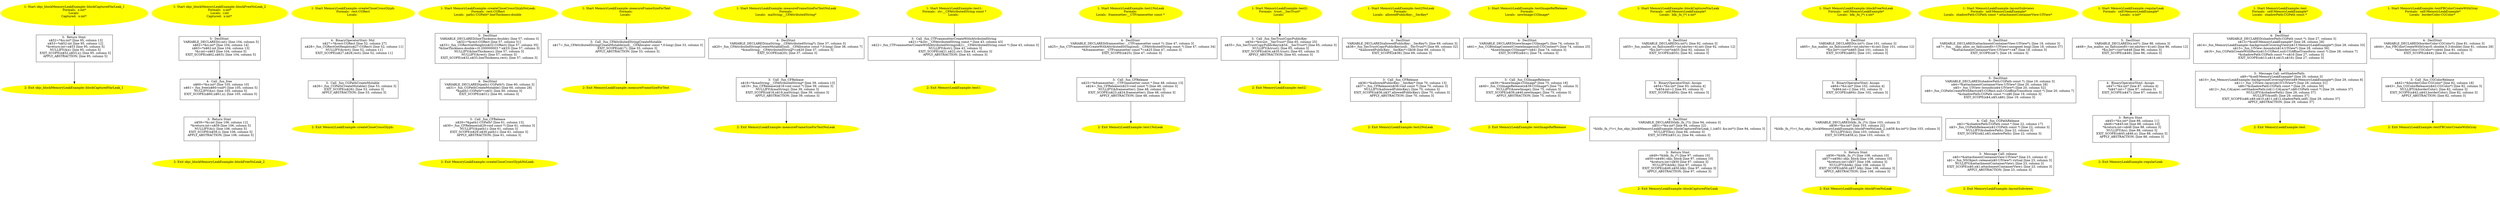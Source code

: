 /* @generated */
digraph cfg {
"objc_blockMemoryLeakExample::blockCapturedVarLeak_1.2fc7658885fe88ae3f1ad70cae53336a_1" [label="1: Start objc_blockMemoryLeakExample::blockCapturedVarLeak_1\nFormals:  x:int*\nLocals: \nCaptured:  x:int* \n  " color=yellow style=filled]
	

	 "objc_blockMemoryLeakExample::blockCapturedVarLeak_1.2fc7658885fe88ae3f1ad70cae53336a_1" -> "objc_blockMemoryLeakExample::blockCapturedVarLeak_1.2fc7658885fe88ae3f1ad70cae53336a_3" ;
"objc_blockMemoryLeakExample::blockCapturedVarLeak_1.2fc7658885fe88ae3f1ad70cae53336a_2" [label="2: Exit objc_blockMemoryLeakExample::blockCapturedVarLeak_1 \n  " color=yellow style=filled]
	

"objc_blockMemoryLeakExample::blockCapturedVarLeak_1.2fc7658885fe88ae3f1ad70cae53336a_3" [label="3:  Return Stmt \n   n$52=*&x:int* [line 95, column 13]\n  n$53=*n$52:int [line 95, column 12]\n  *&return:int=n$53 [line 95, column 5]\n  NULLIFY(&x); [line 95, column 5]\n  EXIT_SCOPE(n$52,n$53,x); [line 95, column 5]\n  APPLY_ABSTRACTION; [line 95, column 5]\n " shape="box"]
	

	 "objc_blockMemoryLeakExample::blockCapturedVarLeak_1.2fc7658885fe88ae3f1ad70cae53336a_3" -> "objc_blockMemoryLeakExample::blockCapturedVarLeak_1.2fc7658885fe88ae3f1ad70cae53336a_2" ;
"objc_blockMemoryLeakExample::blockFreeNoLeak_2.280cc1341d470c6c734eb5c908870fcf_1" [label="1: Start objc_blockMemoryLeakExample::blockFreeNoLeak_2\nFormals:  x:int*\nLocals:  i:int\nCaptured:  x:int* \n  " color=yellow style=filled]
	

	 "objc_blockMemoryLeakExample::blockFreeNoLeak_2.280cc1341d470c6c734eb5c908870fcf_1" -> "objc_blockMemoryLeakExample::blockFreeNoLeak_2.280cc1341d470c6c734eb5c908870fcf_5" ;
"objc_blockMemoryLeakExample::blockFreeNoLeak_2.280cc1341d470c6c734eb5c908870fcf_2" [label="2: Exit objc_blockMemoryLeakExample::blockFreeNoLeak_2 \n  " color=yellow style=filled]
	

"objc_blockMemoryLeakExample::blockFreeNoLeak_2.280cc1341d470c6c734eb5c908870fcf_3" [label="3:  Return Stmt \n   n$59=*&i:int [line 106, column 12]\n  *&return:int=n$59 [line 106, column 5]\n  NULLIFY(&i); [line 106, column 5]\n  EXIT_SCOPE(n$59,i); [line 106, column 5]\n  APPLY_ABSTRACTION; [line 106, column 5]\n " shape="box"]
	

	 "objc_blockMemoryLeakExample::blockFreeNoLeak_2.280cc1341d470c6c734eb5c908870fcf_3" -> "objc_blockMemoryLeakExample::blockFreeNoLeak_2.280cc1341d470c6c734eb5c908870fcf_2" ;
"objc_blockMemoryLeakExample::blockFreeNoLeak_2.280cc1341d470c6c734eb5c908870fcf_4" [label="4:  Call _fun_free \n   n$60=*&x:int* [line 105, column 10]\n  n$61=_fun_free(n$60:void*) [line 105, column 5]\n  NULLIFY(&x); [line 105, column 5]\n  EXIT_SCOPE(n$60,n$61,x); [line 105, column 5]\n " shape="box"]
	

	 "objc_blockMemoryLeakExample::blockFreeNoLeak_2.280cc1341d470c6c734eb5c908870fcf_4" -> "objc_blockMemoryLeakExample::blockFreeNoLeak_2.280cc1341d470c6c734eb5c908870fcf_3" ;
"objc_blockMemoryLeakExample::blockFreeNoLeak_2.280cc1341d470c6c734eb5c908870fcf_5" [label="5:  DeclStmt \n   VARIABLE_DECLARED(i:int); [line 104, column 5]\n  n$62=*&x:int* [line 104, column 14]\n  n$63=*n$62:int [line 104, column 13]\n  *&i:int=n$63 [line 104, column 5]\n  EXIT_SCOPE(n$62,n$63); [line 104, column 5]\n " shape="box"]
	

	 "objc_blockMemoryLeakExample::blockFreeNoLeak_2.280cc1341d470c6c734eb5c908870fcf_5" -> "objc_blockMemoryLeakExample::blockFreeNoLeak_2.280cc1341d470c6c734eb5c908870fcf_4" ;
"createCloseCrossGlyph:#MemoryLeakExample#class.b78475cbe035b221b50538a8aad3c9cf_1" [label="1: Start MemoryLeakExample::createCloseCrossGlyph:\nFormals:  rect:CGRect\nLocals:  \n  " color=yellow style=filled]
	

	 "createCloseCrossGlyph:#MemoryLeakExample#class.b78475cbe035b221b50538a8aad3c9cf_1" -> "createCloseCrossGlyph:#MemoryLeakExample#class.b78475cbe035b221b50538a8aad3c9cf_4" ;
"createCloseCrossGlyph:#MemoryLeakExample#class.b78475cbe035b221b50538a8aad3c9cf_2" [label="2: Exit MemoryLeakExample::createCloseCrossGlyph: \n  " color=yellow style=filled]
	

"createCloseCrossGlyph:#MemoryLeakExample#class.b78475cbe035b221b50538a8aad3c9cf_3" [label="3:  Call _fun_CGPathCreateMutable \n   n$26=_fun_CGPathCreateMutable() [line 53, column 3]\n  EXIT_SCOPE(n$26); [line 53, column 3]\n  APPLY_ABSTRACTION; [line 53, column 3]\n " shape="box"]
	

	 "createCloseCrossGlyph:#MemoryLeakExample#class.b78475cbe035b221b50538a8aad3c9cf_3" -> "createCloseCrossGlyph:#MemoryLeakExample#class.b78475cbe035b221b50538a8aad3c9cf_2" ;
"createCloseCrossGlyph:#MemoryLeakExample#class.b78475cbe035b221b50538a8aad3c9cf_4" [label="4:  BinaryOperatorStmt: Mul \n   n$27=*&rect:CGRect [line 52, column 27]\n  n$28=_fun_CGRectGetHeight(n$27:CGRect) [line 52, column 11]\n  NULLIFY(&rect); [line 52, column 11]\n  EXIT_SCOPE(n$27,n$28,rect); [line 52, column 11]\n " shape="box"]
	

	 "createCloseCrossGlyph:#MemoryLeakExample#class.b78475cbe035b221b50538a8aad3c9cf_4" -> "createCloseCrossGlyph:#MemoryLeakExample#class.b78475cbe035b221b50538a8aad3c9cf_3" ;
"createCloseCrossGlyphNoLeak:#MemoryLeakExample#class.0954bcd442044fd9788af38303a3790b_1" [label="1: Start MemoryLeakExample::createCloseCrossGlyphNoLeak:\nFormals:  rect:CGRect\nLocals:  path1:CGPath* lineThickness:double \n  " color=yellow style=filled]
	

	 "createCloseCrossGlyphNoLeak:#MemoryLeakExample#class.0954bcd442044fd9788af38303a3790b_1" -> "createCloseCrossGlyphNoLeak:#MemoryLeakExample#class.0954bcd442044fd9788af38303a3790b_5" ;
"createCloseCrossGlyphNoLeak:#MemoryLeakExample#class.0954bcd442044fd9788af38303a3790b_2" [label="2: Exit MemoryLeakExample::createCloseCrossGlyphNoLeak: \n  " color=yellow style=filled]
	

"createCloseCrossGlyphNoLeak:#MemoryLeakExample#class.0954bcd442044fd9788af38303a3790b_3" [label="3:  Call _fun_CFRelease \n   n$29=*&path1:CGPath* [line 61, column 13]\n  n$30=_fun_CFRelease(n$29:void const *) [line 61, column 3]\n  NULLIFY(&path1); [line 61, column 3]\n  EXIT_SCOPE(n$29,n$30,path1); [line 61, column 3]\n  APPLY_ABSTRACTION; [line 61, column 3]\n " shape="box"]
	

	 "createCloseCrossGlyphNoLeak:#MemoryLeakExample#class.0954bcd442044fd9788af38303a3790b_3" -> "createCloseCrossGlyphNoLeak:#MemoryLeakExample#class.0954bcd442044fd9788af38303a3790b_2" ;
"createCloseCrossGlyphNoLeak:#MemoryLeakExample#class.0954bcd442044fd9788af38303a3790b_4" [label="4:  DeclStmt \n   VARIABLE_DECLARED(path1:CGPath*); [line 60, column 3]\n  n$31=_fun_CGPathCreateMutable() [line 60, column 28]\n  *&path1:CGPath*=n$31 [line 60, column 3]\n  EXIT_SCOPE(n$31); [line 60, column 3]\n " shape="box"]
	

	 "createCloseCrossGlyphNoLeak:#MemoryLeakExample#class.0954bcd442044fd9788af38303a3790b_4" -> "createCloseCrossGlyphNoLeak:#MemoryLeakExample#class.0954bcd442044fd9788af38303a3790b_3" ;
"createCloseCrossGlyphNoLeak:#MemoryLeakExample#class.0954bcd442044fd9788af38303a3790b_5" [label="5:  DeclStmt \n   VARIABLE_DECLARED(lineThickness:double); [line 57, column 3]\n  n$32=*&rect:CGRect [line 57, column 51]\n  n$33=_fun_CGRectGetHeight(n$32:CGRect) [line 57, column 35]\n  *&lineThickness:double=(0.200000003 * n$33) [line 57, column 3]\n  NULLIFY(&lineThickness); [line 57, column 3]\n  NULLIFY(&rect); [line 57, column 3]\n  EXIT_SCOPE(n$32,n$33,lineThickness,rect); [line 57, column 3]\n " shape="box"]
	

	 "createCloseCrossGlyphNoLeak:#MemoryLeakExample#class.0954bcd442044fd9788af38303a3790b_5" -> "createCloseCrossGlyphNoLeak:#MemoryLeakExample#class.0954bcd442044fd9788af38303a3790b_4" ;
"measureFrameSizeForText#MemoryLeakExample#class.f59bd9e59cef3fd16475487a380b3804_1" [label="1: Start MemoryLeakExample::measureFrameSizeForText\nFormals: \nLocals:  \n  " color=yellow style=filled]
	

	 "measureFrameSizeForText#MemoryLeakExample#class.f59bd9e59cef3fd16475487a380b3804_1" -> "measureFrameSizeForText#MemoryLeakExample#class.f59bd9e59cef3fd16475487a380b3804_3" ;
"measureFrameSizeForText#MemoryLeakExample#class.f59bd9e59cef3fd16475487a380b3804_2" [label="2: Exit MemoryLeakExample::measureFrameSizeForText \n  " color=yellow style=filled]
	

"measureFrameSizeForText#MemoryLeakExample#class.f59bd9e59cef3fd16475487a380b3804_3" [label="3:  Call _fun_CFAttributedStringCreateMutable \n   n$17=_fun_CFAttributedStringCreateMutable(null:__CFAllocator const *,0:long) [line 33, column 3]\n  EXIT_SCOPE(n$17); [line 33, column 3]\n  APPLY_ABSTRACTION; [line 33, column 3]\n " shape="box"]
	

	 "measureFrameSizeForText#MemoryLeakExample#class.f59bd9e59cef3fd16475487a380b3804_3" -> "measureFrameSizeForText#MemoryLeakExample#class.f59bd9e59cef3fd16475487a380b3804_2" ;
"measureFrameSizeForTextNoLeak#MemoryLeakExample#class.9443bec011166230e1709abbe3c930d4_1" [label="1: Start MemoryLeakExample::measureFrameSizeForTextNoLeak\nFormals: \nLocals:  maString:__CFAttributedString* \n  " color=yellow style=filled]
	

	 "measureFrameSizeForTextNoLeak#MemoryLeakExample#class.9443bec011166230e1709abbe3c930d4_1" -> "measureFrameSizeForTextNoLeak#MemoryLeakExample#class.9443bec011166230e1709abbe3c930d4_4" ;
"measureFrameSizeForTextNoLeak#MemoryLeakExample#class.9443bec011166230e1709abbe3c930d4_2" [label="2: Exit MemoryLeakExample::measureFrameSizeForTextNoLeak \n  " color=yellow style=filled]
	

"measureFrameSizeForTextNoLeak#MemoryLeakExample#class.9443bec011166230e1709abbe3c930d4_3" [label="3:  Call _fun_CFRelease \n   n$18=*&maString:__CFAttributedString* [line 39, column 13]\n  n$19=_fun_CFRelease(n$18:void const *) [line 39, column 3]\n  NULLIFY(&maString); [line 39, column 3]\n  EXIT_SCOPE(n$18,n$19,maString); [line 39, column 3]\n  APPLY_ABSTRACTION; [line 39, column 3]\n " shape="box"]
	

	 "measureFrameSizeForTextNoLeak#MemoryLeakExample#class.9443bec011166230e1709abbe3c930d4_3" -> "measureFrameSizeForTextNoLeak#MemoryLeakExample#class.9443bec011166230e1709abbe3c930d4_2" ;
"measureFrameSizeForTextNoLeak#MemoryLeakExample#class.9443bec011166230e1709abbe3c930d4_4" [label="4:  DeclStmt \n   VARIABLE_DECLARED(maString:__CFAttributedString*); [line 37, column 3]\n  n$20=_fun_CFAttributedStringCreateMutable(null:__CFAllocator const *,0:long) [line 38, column 7]\n  *&maString:__CFAttributedString*=n$20 [line 37, column 3]\n  EXIT_SCOPE(n$20); [line 37, column 3]\n " shape="box"]
	

	 "measureFrameSizeForTextNoLeak#MemoryLeakExample#class.9443bec011166230e1709abbe3c930d4_4" -> "measureFrameSizeForTextNoLeak#MemoryLeakExample#class.9443bec011166230e1709abbe3c930d4_3" ;
"test1:#MemoryLeakExample(struct __CFAttributedString)#class.5c69af4eb9da1845df6efe64785fd0c9_1" [label="1: Start MemoryLeakExample::test1:\nFormals:  str:__CFAttributedString const *\nLocals:  \n  " color=yellow style=filled]
	

	 "test1:#MemoryLeakExample(struct __CFAttributedString)#class.5c69af4eb9da1845df6efe64785fd0c9_1" -> "test1:#MemoryLeakExample(struct __CFAttributedString)#class.5c69af4eb9da1845df6efe64785fd0c9_3" ;
"test1:#MemoryLeakExample(struct __CFAttributedString)#class.5c69af4eb9da1845df6efe64785fd0c9_2" [label="2: Exit MemoryLeakExample::test1: \n  " color=yellow style=filled]
	

"test1:#MemoryLeakExample(struct __CFAttributedString)#class.5c69af4eb9da1845df6efe64785fd0c9_3" [label="3:  Call _fun_CTFramesetterCreateWithAttributedString \n   n$21=*&str:__CFAttributedString const * [line 43, column 43]\n  n$22=_fun_CTFramesetterCreateWithAttributedString(n$21:__CFAttributedString const *) [line 43, column 3]\n  NULLIFY(&str); [line 43, column 3]\n  EXIT_SCOPE(n$21,n$22,str); [line 43, column 3]\n  APPLY_ABSTRACTION; [line 43, column 3]\n " shape="box"]
	

	 "test1:#MemoryLeakExample(struct __CFAttributedString)#class.5c69af4eb9da1845df6efe64785fd0c9_3" -> "test1:#MemoryLeakExample(struct __CFAttributedString)#class.5c69af4eb9da1845df6efe64785fd0c9_2" ;
"test1NoLeak#MemoryLeakExample#class.7e0d9640dbd86a21622e801793707bd9_1" [label="1: Start MemoryLeakExample::test1NoLeak\nFormals: \nLocals:  framesetter:__CTFramesetter const * \n  " color=yellow style=filled]
	

	 "test1NoLeak#MemoryLeakExample#class.7e0d9640dbd86a21622e801793707bd9_1" -> "test1NoLeak#MemoryLeakExample#class.7e0d9640dbd86a21622e801793707bd9_4" ;
"test1NoLeak#MemoryLeakExample#class.7e0d9640dbd86a21622e801793707bd9_2" [label="2: Exit MemoryLeakExample::test1NoLeak \n  " color=yellow style=filled]
	

"test1NoLeak#MemoryLeakExample#class.7e0d9640dbd86a21622e801793707bd9_3" [label="3:  Call _fun_CFRelease \n   n$23=*&framesetter:__CTFramesetter const * [line 48, column 13]\n  n$24=_fun_CFRelease(n$23:void const *) [line 48, column 3]\n  NULLIFY(&framesetter); [line 48, column 3]\n  EXIT_SCOPE(n$23,n$24,framesetter); [line 48, column 3]\n  APPLY_ABSTRACTION; [line 48, column 3]\n " shape="box"]
	

	 "test1NoLeak#MemoryLeakExample#class.7e0d9640dbd86a21622e801793707bd9_3" -> "test1NoLeak#MemoryLeakExample#class.7e0d9640dbd86a21622e801793707bd9_2" ;
"test1NoLeak#MemoryLeakExample#class.7e0d9640dbd86a21622e801793707bd9_4" [label="4:  DeclStmt \n   VARIABLE_DECLARED(framesetter:__CTFramesetter const *); [line 47, column 3]\n  n$25=_fun_CTFramesetterCreateWithAttributedString(null:__CFAttributedString const *) [line 47, column 34]\n  *&framesetter:__CTFramesetter const *=n$25 [line 47, column 3]\n  EXIT_SCOPE(n$25); [line 47, column 3]\n " shape="box"]
	

	 "test1NoLeak#MemoryLeakExample#class.7e0d9640dbd86a21622e801793707bd9_4" -> "test1NoLeak#MemoryLeakExample#class.7e0d9640dbd86a21622e801793707bd9_3" ;
"test2:#MemoryLeakExample(struct __SecTrust)#class.0351c8bd25e5a49860146e05fbc5b49a_1" [label="1: Start MemoryLeakExample::test2:\nFormals:  trust:__SecTrust*\nLocals:  \n  " color=yellow style=filled]
	

	 "test2:#MemoryLeakExample(struct __SecTrust)#class.0351c8bd25e5a49860146e05fbc5b49a_1" -> "test2:#MemoryLeakExample(struct __SecTrust)#class.0351c8bd25e5a49860146e05fbc5b49a_3" ;
"test2:#MemoryLeakExample(struct __SecTrust)#class.0351c8bd25e5a49860146e05fbc5b49a_2" [label="2: Exit MemoryLeakExample::test2: \n  " color=yellow style=filled]
	

"test2:#MemoryLeakExample(struct __SecTrust)#class.0351c8bd25e5a49860146e05fbc5b49a_3" [label="3:  Call _fun_SecTrustCopyPublicKey \n   n$34=*&trust:__SecTrust* [line 65, column 25]\n  n$35=_fun_SecTrustCopyPublicKey(n$34:__SecTrust*) [line 65, column 3]\n  NULLIFY(&trust); [line 65, column 3]\n  EXIT_SCOPE(n$34,n$35,trust); [line 65, column 3]\n  APPLY_ABSTRACTION; [line 65, column 3]\n " shape="box"]
	

	 "test2:#MemoryLeakExample(struct __SecTrust)#class.0351c8bd25e5a49860146e05fbc5b49a_3" -> "test2:#MemoryLeakExample(struct __SecTrust)#class.0351c8bd25e5a49860146e05fbc5b49a_2" ;
"test2NoLeak#MemoryLeakExample#class.69cf0c35f7df26deefa723cac655894d_1" [label="1: Start MemoryLeakExample::test2NoLeak\nFormals: \nLocals:  allowedPublicKey:__SecKey* \n  " color=yellow style=filled]
	

	 "test2NoLeak#MemoryLeakExample#class.69cf0c35f7df26deefa723cac655894d_1" -> "test2NoLeak#MemoryLeakExample#class.69cf0c35f7df26deefa723cac655894d_4" ;
"test2NoLeak#MemoryLeakExample#class.69cf0c35f7df26deefa723cac655894d_2" [label="2: Exit MemoryLeakExample::test2NoLeak \n  " color=yellow style=filled]
	

"test2NoLeak#MemoryLeakExample#class.69cf0c35f7df26deefa723cac655894d_3" [label="3:  Call _fun_CFRelease \n   n$36=*&allowedPublicKey:__SecKey* [line 70, column 13]\n  n$37=_fun_CFRelease(n$36:void const *) [line 70, column 3]\n  NULLIFY(&allowedPublicKey); [line 70, column 3]\n  EXIT_SCOPE(n$36,n$37,allowedPublicKey); [line 70, column 3]\n  APPLY_ABSTRACTION; [line 70, column 3]\n " shape="box"]
	

	 "test2NoLeak#MemoryLeakExample#class.69cf0c35f7df26deefa723cac655894d_3" -> "test2NoLeak#MemoryLeakExample#class.69cf0c35f7df26deefa723cac655894d_2" ;
"test2NoLeak#MemoryLeakExample#class.69cf0c35f7df26deefa723cac655894d_4" [label="4:  DeclStmt \n   VARIABLE_DECLARED(allowedPublicKey:__SecKey*); [line 69, column 3]\n  n$38=_fun_SecTrustCopyPublicKey(null:__SecTrust*) [line 69, column 32]\n  *&allowedPublicKey:__SecKey*=n$38 [line 69, column 3]\n  EXIT_SCOPE(n$38); [line 69, column 3]\n " shape="box"]
	

	 "test2NoLeak#MemoryLeakExample#class.69cf0c35f7df26deefa723cac655894d_4" -> "test2NoLeak#MemoryLeakExample#class.69cf0c35f7df26deefa723cac655894d_3" ;
"testImageRefRelease#MemoryLeakExample#class.fa3cf5eac6a14b14c5050c7d62d2a79f_1" [label="1: Start MemoryLeakExample::testImageRefRelease\nFormals: \nLocals:  newImage:CGImage* \n  " color=yellow style=filled]
	

	 "testImageRefRelease#MemoryLeakExample#class.fa3cf5eac6a14b14c5050c7d62d2a79f_1" -> "testImageRefRelease#MemoryLeakExample#class.fa3cf5eac6a14b14c5050c7d62d2a79f_4" ;
"testImageRefRelease#MemoryLeakExample#class.fa3cf5eac6a14b14c5050c7d62d2a79f_2" [label="2: Exit MemoryLeakExample::testImageRefRelease \n  " color=yellow style=filled]
	

"testImageRefRelease#MemoryLeakExample#class.fa3cf5eac6a14b14c5050c7d62d2a79f_3" [label="3:  Call _fun_CGImageRelease \n   n$39=*&newImage:CGImage* [line 75, column 18]\n  n$40=_fun_CGImageRelease(n$39:CGImage*) [line 75, column 3]\n  NULLIFY(&newImage); [line 75, column 3]\n  EXIT_SCOPE(n$39,n$40,newImage); [line 75, column 3]\n  APPLY_ABSTRACTION; [line 75, column 3]\n " shape="box"]
	

	 "testImageRefRelease#MemoryLeakExample#class.fa3cf5eac6a14b14c5050c7d62d2a79f_3" -> "testImageRefRelease#MemoryLeakExample#class.fa3cf5eac6a14b14c5050c7d62d2a79f_2" ;
"testImageRefRelease#MemoryLeakExample#class.fa3cf5eac6a14b14c5050c7d62d2a79f_4" [label="4:  DeclStmt \n   VARIABLE_DECLARED(newImage:CGImage*); [line 74, column 3]\n  n$41=_fun_CGBitmapContextCreateImage(null:CGContext*) [line 74, column 25]\n  *&newImage:CGImage*=n$41 [line 74, column 3]\n  EXIT_SCOPE(n$41); [line 74, column 3]\n " shape="box"]
	

	 "testImageRefRelease#MemoryLeakExample#class.fa3cf5eac6a14b14c5050c7d62d2a79f_4" -> "testImageRefRelease#MemoryLeakExample#class.fa3cf5eac6a14b14c5050c7d62d2a79f_3" ;
"blockCapturedVarLeak#MemoryLeakExample#instance.53bb018bc84d6a696dc756e20b5b3f52_1" [label="1: Start MemoryLeakExample::blockCapturedVarLeak\nFormals:  self:MemoryLeakExample*\nLocals:  blk:_fn_(*) x:int* \n  " color=yellow style=filled]
	

	 "blockCapturedVarLeak#MemoryLeakExample#instance.53bb018bc84d6a696dc756e20b5b3f52_1" -> "blockCapturedVarLeak#MemoryLeakExample#instance.53bb018bc84d6a696dc756e20b5b3f52_6" ;
"blockCapturedVarLeak#MemoryLeakExample#instance.53bb018bc84d6a696dc756e20b5b3f52_2" [label="2: Exit MemoryLeakExample::blockCapturedVarLeak \n  " color=yellow style=filled]
	

"blockCapturedVarLeak#MemoryLeakExample#instance.53bb018bc84d6a696dc756e20b5b3f52_3" [label="3:  Return Stmt \n   n$49=*&blk:_fn_(*) [line 97, column 10]\n  n$50=n$49() objc_block [line 97, column 10]\n  *&return:int=n$50 [line 97, column 3]\n  NULLIFY(&blk); [line 97, column 3]\n  EXIT_SCOPE(n$49,n$50,blk); [line 97, column 3]\n  APPLY_ABSTRACTION; [line 97, column 3]\n " shape="box"]
	

	 "blockCapturedVarLeak#MemoryLeakExample#instance.53bb018bc84d6a696dc756e20b5b3f52_3" -> "blockCapturedVarLeak#MemoryLeakExample#instance.53bb018bc84d6a696dc756e20b5b3f52_2" ;
"blockCapturedVarLeak#MemoryLeakExample#instance.53bb018bc84d6a696dc756e20b5b3f52_4" [label="4:  DeclStmt \n   VARIABLE_DECLARED(blk:_fn_(*)); [line 94, column 3]\n  n$51=*&x:int* [line 94, column 22]\n  *&blk:_fn_(*)=(_fun_objc_blockMemoryLeakExample::blockCapturedVarLeak_1,(n$51 &x:int*)) [line 94, column 3]\n  NULLIFY(&x); [line 94, column 3]\n  EXIT_SCOPE(n$51,x); [line 94, column 3]\n " shape="box"]
	

	 "blockCapturedVarLeak#MemoryLeakExample#instance.53bb018bc84d6a696dc756e20b5b3f52_4" -> "blockCapturedVarLeak#MemoryLeakExample#instance.53bb018bc84d6a696dc756e20b5b3f52_3" ;
"blockCapturedVarLeak#MemoryLeakExample#instance.53bb018bc84d6a696dc756e20b5b3f52_5" [label="5:  BinaryOperatorStmt: Assign \n   n$54=*&x:int* [line 93, column 4]\n  *n$54:int=2 [line 93, column 3]\n  EXIT_SCOPE(n$54); [line 93, column 3]\n " shape="box"]
	

	 "blockCapturedVarLeak#MemoryLeakExample#instance.53bb018bc84d6a696dc756e20b5b3f52_5" -> "blockCapturedVarLeak#MemoryLeakExample#instance.53bb018bc84d6a696dc756e20b5b3f52_4" ;
"blockCapturedVarLeak#MemoryLeakExample#instance.53bb018bc84d6a696dc756e20b5b3f52_6" [label="6:  DeclStmt \n   VARIABLE_DECLARED(x:int*); [line 92, column 3]\n  n$55=_fun_malloc_no_fail(sizeof(t=int;nbytes=4):int) [line 92, column 12]\n  *&x:int*=(int*)n$55 [line 92, column 3]\n  EXIT_SCOPE(n$55); [line 92, column 3]\n " shape="box"]
	

	 "blockCapturedVarLeak#MemoryLeakExample#instance.53bb018bc84d6a696dc756e20b5b3f52_6" -> "blockCapturedVarLeak#MemoryLeakExample#instance.53bb018bc84d6a696dc756e20b5b3f52_5" ;
"blockFreeNoLeak#MemoryLeakExample#instance.6bcefe2afb9f172f8aadbab54d9bd144_1" [label="1: Start MemoryLeakExample::blockFreeNoLeak\nFormals:  self:MemoryLeakExample*\nLocals:  blk:_fn_(*) x:int* \n  " color=yellow style=filled]
	

	 "blockFreeNoLeak#MemoryLeakExample#instance.6bcefe2afb9f172f8aadbab54d9bd144_1" -> "blockFreeNoLeak#MemoryLeakExample#instance.6bcefe2afb9f172f8aadbab54d9bd144_6" ;
"blockFreeNoLeak#MemoryLeakExample#instance.6bcefe2afb9f172f8aadbab54d9bd144_2" [label="2: Exit MemoryLeakExample::blockFreeNoLeak \n  " color=yellow style=filled]
	

"blockFreeNoLeak#MemoryLeakExample#instance.6bcefe2afb9f172f8aadbab54d9bd144_3" [label="3:  Return Stmt \n   n$56=*&blk:_fn_(*) [line 108, column 10]\n  n$57=n$56() objc_block [line 108, column 10]\n  *&return:int=n$57 [line 108, column 3]\n  NULLIFY(&blk); [line 108, column 3]\n  EXIT_SCOPE(n$56,n$57,blk); [line 108, column 3]\n  APPLY_ABSTRACTION; [line 108, column 3]\n " shape="box"]
	

	 "blockFreeNoLeak#MemoryLeakExample#instance.6bcefe2afb9f172f8aadbab54d9bd144_3" -> "blockFreeNoLeak#MemoryLeakExample#instance.6bcefe2afb9f172f8aadbab54d9bd144_2" ;
"blockFreeNoLeak#MemoryLeakExample#instance.6bcefe2afb9f172f8aadbab54d9bd144_4" [label="4:  DeclStmt \n   VARIABLE_DECLARED(blk:_fn_(*)); [line 103, column 3]\n  n$58=*&x:int* [line 103, column 22]\n  *&blk:_fn_(*)=(_fun_objc_blockMemoryLeakExample::blockFreeNoLeak_2,(n$58 &x:int*)) [line 103, column 3]\n  NULLIFY(&x); [line 103, column 3]\n  EXIT_SCOPE(n$58,x); [line 103, column 3]\n " shape="box"]
	

	 "blockFreeNoLeak#MemoryLeakExample#instance.6bcefe2afb9f172f8aadbab54d9bd144_4" -> "blockFreeNoLeak#MemoryLeakExample#instance.6bcefe2afb9f172f8aadbab54d9bd144_3" ;
"blockFreeNoLeak#MemoryLeakExample#instance.6bcefe2afb9f172f8aadbab54d9bd144_5" [label="5:  BinaryOperatorStmt: Assign \n   n$64=*&x:int* [line 102, column 4]\n  *n$64:int=2 [line 102, column 3]\n  EXIT_SCOPE(n$64); [line 102, column 3]\n " shape="box"]
	

	 "blockFreeNoLeak#MemoryLeakExample#instance.6bcefe2afb9f172f8aadbab54d9bd144_5" -> "blockFreeNoLeak#MemoryLeakExample#instance.6bcefe2afb9f172f8aadbab54d9bd144_4" ;
"blockFreeNoLeak#MemoryLeakExample#instance.6bcefe2afb9f172f8aadbab54d9bd144_6" [label="6:  DeclStmt \n   VARIABLE_DECLARED(x:int*); [line 101, column 3]\n  n$65=_fun_malloc_no_fail(sizeof(t=int;nbytes=4):int) [line 101, column 12]\n  *&x:int*=(int*)n$65 [line 101, column 3]\n  EXIT_SCOPE(n$65); [line 101, column 3]\n " shape="box"]
	

	 "blockFreeNoLeak#MemoryLeakExample#instance.6bcefe2afb9f172f8aadbab54d9bd144_6" -> "blockFreeNoLeak#MemoryLeakExample#instance.6bcefe2afb9f172f8aadbab54d9bd144_5" ;
"layoutSubviews#MemoryLeakExample#instance.2b3151f18431bcdbc08267ea4ff96f53_1" [label="1: Start MemoryLeakExample::layoutSubviews\nFormals:  self:MemoryLeakExample*\nLocals:  shadowPath:CGPath const * attachmentContainerView:UIView* \n  " color=yellow style=filled]
	

	 "layoutSubviews#MemoryLeakExample#instance.2b3151f18431bcdbc08267ea4ff96f53_1" -> "layoutSubviews#MemoryLeakExample#instance.2b3151f18431bcdbc08267ea4ff96f53_6" ;
"layoutSubviews#MemoryLeakExample#instance.2b3151f18431bcdbc08267ea4ff96f53_2" [label="2: Exit MemoryLeakExample::layoutSubviews \n  " color=yellow style=filled]
	

"layoutSubviews#MemoryLeakExample#instance.2b3151f18431bcdbc08267ea4ff96f53_3" [label="3:  Message Call: release \n   n$0=*&attachmentContainerView:UIView* [line 23, column 4]\n  n$1=_fun_NSObject::release(n$0:UIView*) virtual [line 23, column 3]\n  NULLIFY(&attachmentContainerView); [line 23, column 3]\n  EXIT_SCOPE(n$0,n$1,attachmentContainerView); [line 23, column 3]\n  APPLY_ABSTRACTION; [line 23, column 3]\n " shape="box"]
	

	 "layoutSubviews#MemoryLeakExample#instance.2b3151f18431bcdbc08267ea4ff96f53_3" -> "layoutSubviews#MemoryLeakExample#instance.2b3151f18431bcdbc08267ea4ff96f53_2" ;
"layoutSubviews#MemoryLeakExample#instance.2b3151f18431bcdbc08267ea4ff96f53_4" [label="4:  Call _fun_CGPathRelease \n   n$2=*&shadowPath:CGPath const * [line 22, column 17]\n  n$3=_fun_CGPathRelease(n$2:CGPath const *) [line 22, column 3]\n  NULLIFY(&shadowPath); [line 22, column 3]\n  EXIT_SCOPE(n$2,n$3,shadowPath); [line 22, column 3]\n " shape="box"]
	

	 "layoutSubviews#MemoryLeakExample#instance.2b3151f18431bcdbc08267ea4ff96f53_4" -> "layoutSubviews#MemoryLeakExample#instance.2b3151f18431bcdbc08267ea4ff96f53_3" ;
"layoutSubviews#MemoryLeakExample#instance.2b3151f18431bcdbc08267ea4ff96f53_5" [label="5:  DeclStmt \n   VARIABLE_DECLARED(shadowPath:CGPath const *); [line 19, column 3]\n  n$4=*&attachmentContainerView:UIView* [line 20, column 28]\n  n$5=_fun_UIView::bounds(n$4:UIView*) [line 20, column 52]\n  n$6=_fun_CGPathCreateWithRect(n$5:CGRect,null:CGAffineTransform const *) [line 20, column 7]\n  *&shadowPath:CGPath const *=n$6 [line 19, column 3]\n  EXIT_SCOPE(n$4,n$5,n$6); [line 19, column 3]\n " shape="box"]
	

	 "layoutSubviews#MemoryLeakExample#instance.2b3151f18431bcdbc08267ea4ff96f53_5" -> "layoutSubviews#MemoryLeakExample#instance.2b3151f18431bcdbc08267ea4ff96f53_4" ;
"layoutSubviews#MemoryLeakExample#instance.2b3151f18431bcdbc08267ea4ff96f53_6" [label="6:  DeclStmt \n   VARIABLE_DECLARED(attachmentContainerView:UIView*); [line 18, column 3]\n  n$7=_fun___objc_alloc_no_fail(sizeof(t=UIView):unsigned long) [line 18, column 37]\n  *&attachmentContainerView:UIView*=n$7 [line 18, column 3]\n  EXIT_SCOPE(n$7); [line 18, column 3]\n " shape="box"]
	

	 "layoutSubviews#MemoryLeakExample#instance.2b3151f18431bcdbc08267ea4ff96f53_6" -> "layoutSubviews#MemoryLeakExample#instance.2b3151f18431bcdbc08267ea4ff96f53_5" ;
"regularLeak#MemoryLeakExample#instance.939a892cee505c3459f2d889292f218b_1" [label="1: Start MemoryLeakExample::regularLeak\nFormals:  self:MemoryLeakExample*\nLocals:  x:int* \n  " color=yellow style=filled]
	

	 "regularLeak#MemoryLeakExample#instance.939a892cee505c3459f2d889292f218b_1" -> "regularLeak#MemoryLeakExample#instance.939a892cee505c3459f2d889292f218b_5" ;
"regularLeak#MemoryLeakExample#instance.939a892cee505c3459f2d889292f218b_2" [label="2: Exit MemoryLeakExample::regularLeak \n  " color=yellow style=filled]
	

"regularLeak#MemoryLeakExample#instance.939a892cee505c3459f2d889292f218b_3" [label="3:  Return Stmt \n   n$45=*&x:int* [line 88, column 11]\n  n$46=*n$45:int [line 88, column 10]\n  *&return:int=n$46 [line 88, column 3]\n  NULLIFY(&x); [line 88, column 3]\n  EXIT_SCOPE(n$45,n$46,x); [line 88, column 3]\n  APPLY_ABSTRACTION; [line 88, column 3]\n " shape="box"]
	

	 "regularLeak#MemoryLeakExample#instance.939a892cee505c3459f2d889292f218b_3" -> "regularLeak#MemoryLeakExample#instance.939a892cee505c3459f2d889292f218b_2" ;
"regularLeak#MemoryLeakExample#instance.939a892cee505c3459f2d889292f218b_4" [label="4:  BinaryOperatorStmt: Assign \n   n$47=*&x:int* [line 87, column 4]\n  *n$47:int=7 [line 87, column 3]\n  EXIT_SCOPE(n$47); [line 87, column 3]\n " shape="box"]
	

	 "regularLeak#MemoryLeakExample#instance.939a892cee505c3459f2d889292f218b_4" -> "regularLeak#MemoryLeakExample#instance.939a892cee505c3459f2d889292f218b_3" ;
"regularLeak#MemoryLeakExample#instance.939a892cee505c3459f2d889292f218b_5" [label="5:  DeclStmt \n   VARIABLE_DECLARED(x:int*); [line 86, column 3]\n  n$48=_fun_malloc_no_fail(sizeof(t=int;nbytes=4):int) [line 86, column 12]\n  *&x:int*=(int*)n$48 [line 86, column 3]\n  EXIT_SCOPE(n$48); [line 86, column 3]\n " shape="box"]
	

	 "regularLeak#MemoryLeakExample#instance.939a892cee505c3459f2d889292f218b_5" -> "regularLeak#MemoryLeakExample#instance.939a892cee505c3459f2d889292f218b_4" ;
"test#MemoryLeakExample#instance.cbb708bfe735ac5e5777524359299e00_1" [label="1: Start MemoryLeakExample::test\nFormals:  self:MemoryLeakExample*\nLocals:  shadowPath:CGPath const * \n  " color=yellow style=filled]
	

	 "test#MemoryLeakExample#instance.cbb708bfe735ac5e5777524359299e00_1" -> "test#MemoryLeakExample#instance.cbb708bfe735ac5e5777524359299e00_4" ;
"test#MemoryLeakExample#instance.cbb708bfe735ac5e5777524359299e00_2" [label="2: Exit MemoryLeakExample::test \n  " color=yellow style=filled]
	

"test#MemoryLeakExample#instance.cbb708bfe735ac5e5777524359299e00_3" [label="3:  Message Call: setShadowPath: \n   n$9=*&self:MemoryLeakExample* [line 29, column 3]\n  n$10=_fun_MemoryLeakExample::backgroundCoveringView(n$9:MemoryLeakExample*) [line 29, column 8]\n  n$11=_fun_UIView::layer(n$10:UIView*) [line 29, column 31]\n  n$8=*&shadowPath:CGPath const * [line 29, column 50]\n  n$12=_fun_CALayer::setShadowPath:(n$11:CALayer*,n$8:CGPath const *) [line 29, column 37]\n  NULLIFY(&shadowPath); [line 29, column 37]\n  NULLIFY(&self); [line 29, column 37]\n  EXIT_SCOPE(n$8,n$9,n$10,n$11,n$12,shadowPath,self); [line 29, column 37]\n  APPLY_ABSTRACTION; [line 29, column 37]\n " shape="box"]
	

	 "test#MemoryLeakExample#instance.cbb708bfe735ac5e5777524359299e00_3" -> "test#MemoryLeakExample#instance.cbb708bfe735ac5e5777524359299e00_2" ;
"test#MemoryLeakExample#instance.cbb708bfe735ac5e5777524359299e00_4" [label="4:  DeclStmt \n   VARIABLE_DECLARED(shadowPath:CGPath const *); [line 27, column 3]\n  n$13=*&self:MemoryLeakExample* [line 28, column 28]\n  n$14=_fun_MemoryLeakExample::backgroundCoveringView(n$13:MemoryLeakExample*) [line 28, column 33]\n  n$15=_fun_UIView::bounds(n$14:UIView*) [line 28, column 56]\n  n$16=_fun_CGPathCreateWithRect(n$15:CGRect,null:CGAffineTransform const *) [line 28, column 7]\n  *&shadowPath:CGPath const *=n$16 [line 27, column 3]\n  EXIT_SCOPE(n$13,n$14,n$15,n$16); [line 27, column 3]\n " shape="box"]
	

	 "test#MemoryLeakExample#instance.cbb708bfe735ac5e5777524359299e00_4" -> "test#MemoryLeakExample#instance.cbb708bfe735ac5e5777524359299e00_3" ;
"testFBColorCreateWithGray#MemoryLeakExample#instance.4f74b525e11effa846f82d4205d48a4a_1" [label="1: Start MemoryLeakExample::testFBColorCreateWithGray\nFormals:  self:MemoryLeakExample*\nLocals:  borderColor:CGColor* \n  " color=yellow style=filled]
	

	 "testFBColorCreateWithGray#MemoryLeakExample#instance.4f74b525e11effa846f82d4205d48a4a_1" -> "testFBColorCreateWithGray#MemoryLeakExample#instance.4f74b525e11effa846f82d4205d48a4a_4" ;
"testFBColorCreateWithGray#MemoryLeakExample#instance.4f74b525e11effa846f82d4205d48a4a_2" [label="2: Exit MemoryLeakExample::testFBColorCreateWithGray \n  " color=yellow style=filled]
	

"testFBColorCreateWithGray#MemoryLeakExample#instance.4f74b525e11effa846f82d4205d48a4a_3" [label="3:  Call _fun_CGColorRelease \n   n$42=*&borderColor:CGColor* [line 82, column 18]\n  n$43=_fun_CGColorRelease(n$42:CGColor*) [line 82, column 3]\n  NULLIFY(&borderColor); [line 82, column 3]\n  EXIT_SCOPE(n$42,n$43,borderColor); [line 82, column 3]\n  APPLY_ABSTRACTION; [line 82, column 3]\n " shape="box"]
	

	 "testFBColorCreateWithGray#MemoryLeakExample#instance.4f74b525e11effa846f82d4205d48a4a_3" -> "testFBColorCreateWithGray#MemoryLeakExample#instance.4f74b525e11effa846f82d4205d48a4a_2" ;
"testFBColorCreateWithGray#MemoryLeakExample#instance.4f74b525e11effa846f82d4205d48a4a_4" [label="4:  DeclStmt \n   VARIABLE_DECLARED(borderColor:CGColor*); [line 81, column 3]\n  n$44=_fun_FBColorCreateWithGray(0.:double,0.3:double) [line 81, column 28]\n  *&borderColor:CGColor*=n$44 [line 81, column 3]\n  EXIT_SCOPE(n$44); [line 81, column 3]\n " shape="box"]
	

	 "testFBColorCreateWithGray#MemoryLeakExample#instance.4f74b525e11effa846f82d4205d48a4a_4" -> "testFBColorCreateWithGray#MemoryLeakExample#instance.4f74b525e11effa846f82d4205d48a4a_3" ;
}
